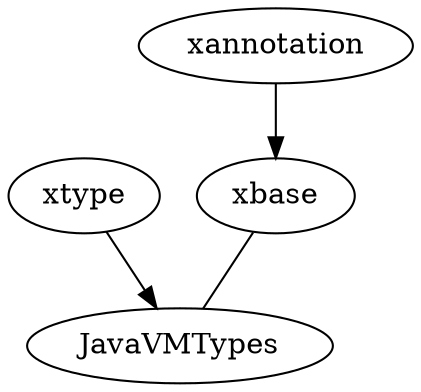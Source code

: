 digraph ecore_xtext_dependencies {
xbase -> JavaVMTypes [arrowhead=void]
xtype -> JavaVMTypes
xannotation -> xbase

}

